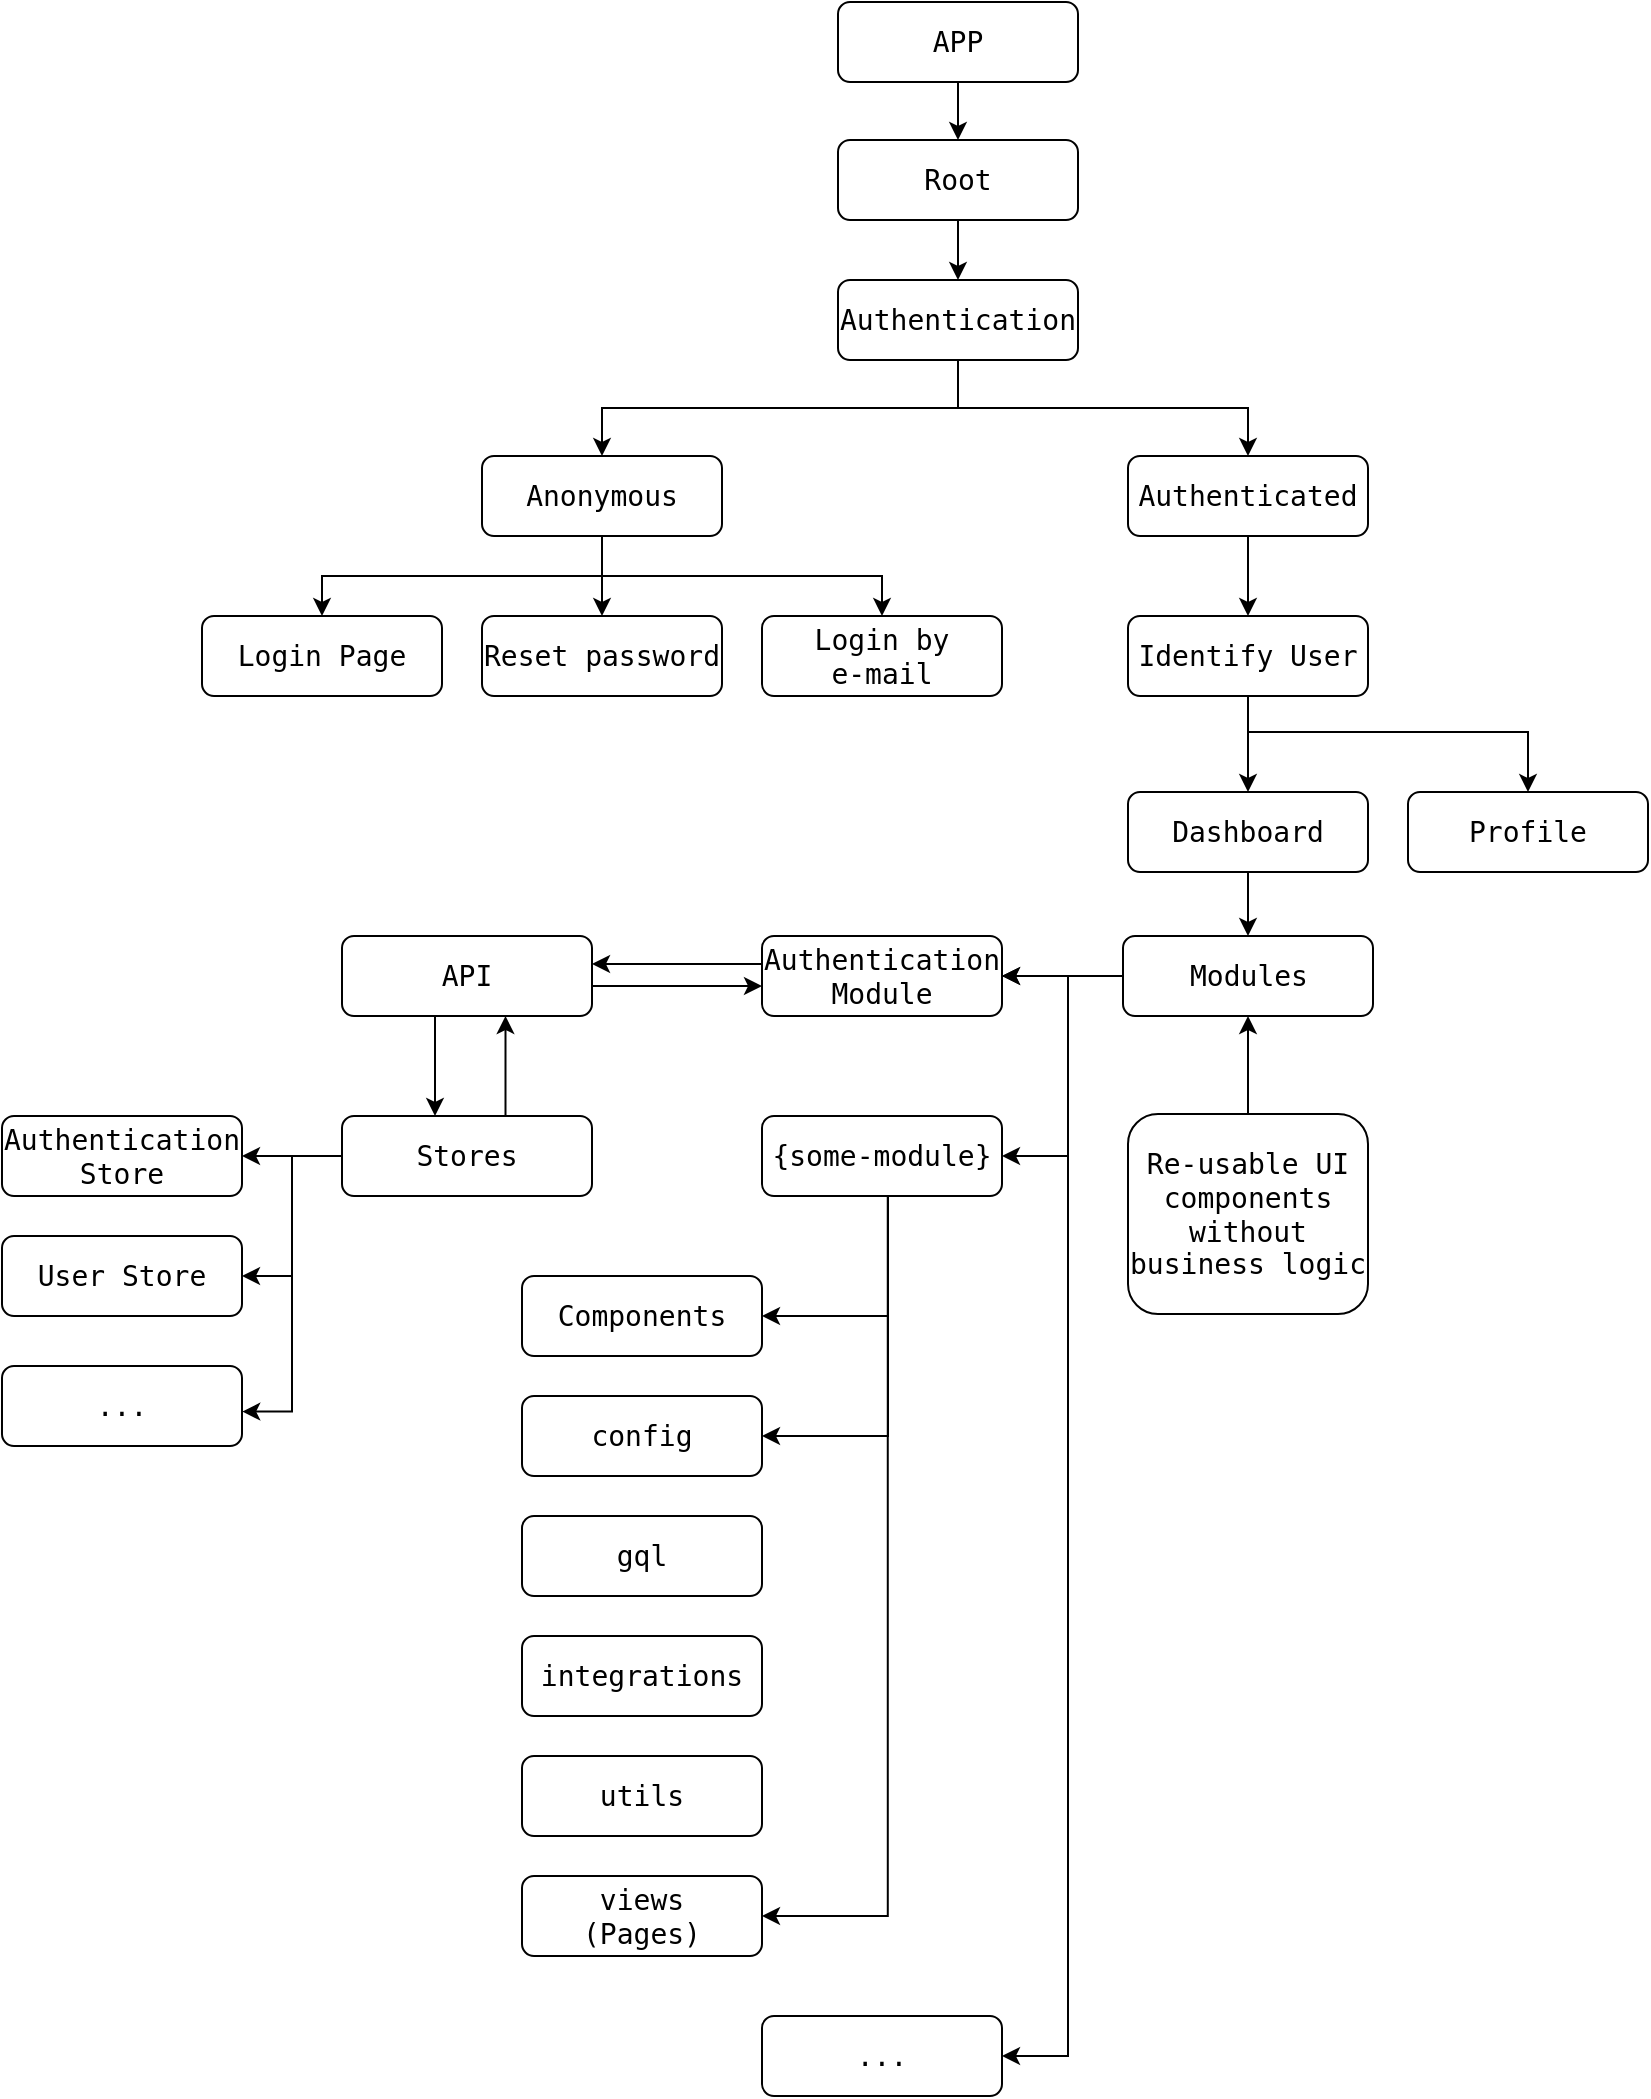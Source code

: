 <mxfile version="22.0.8" type="github">
  <diagram name="Page-1" id="8faaFUQ-8QC-oTlVmQn0">
    <mxGraphModel dx="2887" dy="1073" grid="1" gridSize="10" guides="1" tooltips="1" connect="1" arrows="1" fold="1" page="1" pageScale="1" pageWidth="850" pageHeight="1100" math="0" shadow="0">
      <root>
        <mxCell id="0" />
        <mxCell id="1" parent="0" />
        <mxCell id="J4beB_igEW5IKAxdDDhX-3" style="edgeStyle=orthogonalEdgeStyle;rounded=0;orthogonalLoop=1;jettySize=auto;html=1;exitX=0.5;exitY=1;exitDx=0;exitDy=0;entryX=0.5;entryY=0;entryDx=0;entryDy=0;" parent="1" source="J4beB_igEW5IKAxdDDhX-1" target="J4beB_igEW5IKAxdDDhX-2" edge="1">
          <mxGeometry relative="1" as="geometry" />
        </mxCell>
        <mxCell id="J4beB_igEW5IKAxdDDhX-1" value="&lt;font style=&quot;font-size: 14px;&quot; face=&quot;monospace&quot;&gt;APP&lt;/font&gt;" style="rounded=1;whiteSpace=wrap;html=1;" parent="1" vertex="1">
          <mxGeometry x="365" y="41" width="120" height="40" as="geometry" />
        </mxCell>
        <mxCell id="J4beB_igEW5IKAxdDDhX-8" value="" style="edgeStyle=orthogonalEdgeStyle;rounded=0;orthogonalLoop=1;jettySize=auto;html=1;" parent="1" source="J4beB_igEW5IKAxdDDhX-2" target="J4beB_igEW5IKAxdDDhX-7" edge="1">
          <mxGeometry relative="1" as="geometry" />
        </mxCell>
        <mxCell id="J4beB_igEW5IKAxdDDhX-2" value="&lt;font style=&quot;font-size: 14px;&quot; face=&quot;monospace&quot;&gt;Root&lt;/font&gt;" style="rounded=1;whiteSpace=wrap;html=1;" parent="1" vertex="1">
          <mxGeometry x="365" y="110" width="120" height="40" as="geometry" />
        </mxCell>
        <mxCell id="rSWFoihY8Tw9ghbF8Qy2-16" style="edgeStyle=orthogonalEdgeStyle;rounded=0;orthogonalLoop=1;jettySize=auto;html=1;exitX=0.75;exitY=0;exitDx=0;exitDy=0;entryX=0.75;entryY=1;entryDx=0;entryDy=0;" edge="1" parent="1">
          <mxGeometry relative="1" as="geometry">
            <mxPoint x="198.75" y="598" as="sourcePoint" />
            <mxPoint x="198.75" y="548" as="targetPoint" />
          </mxGeometry>
        </mxCell>
        <mxCell id="rSWFoihY8Tw9ghbF8Qy2-17" value="" style="edgeStyle=orthogonalEdgeStyle;rounded=0;orthogonalLoop=1;jettySize=auto;html=1;" edge="1" parent="1" source="J4beB_igEW5IKAxdDDhX-4" target="J4beB_igEW5IKAxdDDhX-33">
          <mxGeometry relative="1" as="geometry" />
        </mxCell>
        <mxCell id="rSWFoihY8Tw9ghbF8Qy2-18" style="edgeStyle=orthogonalEdgeStyle;rounded=0;orthogonalLoop=1;jettySize=auto;html=1;exitX=0;exitY=0.75;exitDx=0;exitDy=0;entryX=1;entryY=0.5;entryDx=0;entryDy=0;" edge="1" parent="1" source="J4beB_igEW5IKAxdDDhX-4" target="J4beB_igEW5IKAxdDDhX-34">
          <mxGeometry relative="1" as="geometry">
            <Array as="points">
              <mxPoint x="117" y="618" />
              <mxPoint x="92" y="618" />
              <mxPoint x="92" y="678" />
            </Array>
          </mxGeometry>
        </mxCell>
        <mxCell id="J4beB_igEW5IKAxdDDhX-4" value="&lt;font style=&quot;font-size: 14px;&quot; face=&quot;monospace&quot;&gt;Stores&lt;/font&gt;" style="rounded=1;whiteSpace=wrap;html=1;" parent="1" vertex="1">
          <mxGeometry x="117" y="598" width="125" height="40" as="geometry" />
        </mxCell>
        <mxCell id="J4beB_igEW5IKAxdDDhX-23" style="edgeStyle=orthogonalEdgeStyle;rounded=0;orthogonalLoop=1;jettySize=auto;html=1;exitX=0.5;exitY=1;exitDx=0;exitDy=0;entryX=0.5;entryY=0;entryDx=0;entryDy=0;" parent="1" source="J4beB_igEW5IKAxdDDhX-7" target="J4beB_igEW5IKAxdDDhX-9" edge="1">
          <mxGeometry relative="1" as="geometry" />
        </mxCell>
        <mxCell id="rSWFoihY8Tw9ghbF8Qy2-40" style="edgeStyle=orthogonalEdgeStyle;rounded=0;orthogonalLoop=1;jettySize=auto;html=1;exitX=0.5;exitY=1;exitDx=0;exitDy=0;entryX=0.5;entryY=0;entryDx=0;entryDy=0;" edge="1" parent="1" source="J4beB_igEW5IKAxdDDhX-7" target="J4beB_igEW5IKAxdDDhX-10">
          <mxGeometry relative="1" as="geometry" />
        </mxCell>
        <mxCell id="J4beB_igEW5IKAxdDDhX-7" value="&lt;font style=&quot;font-size: 14px;&quot; face=&quot;monospace&quot;&gt;Authentication&lt;/font&gt;" style="rounded=1;whiteSpace=wrap;html=1;" parent="1" vertex="1">
          <mxGeometry x="365" y="180" width="120" height="40" as="geometry" />
        </mxCell>
        <mxCell id="J4beB_igEW5IKAxdDDhX-20" style="edgeStyle=orthogonalEdgeStyle;rounded=0;orthogonalLoop=1;jettySize=auto;html=1;exitX=0.5;exitY=1;exitDx=0;exitDy=0;entryX=0.5;entryY=0;entryDx=0;entryDy=0;" parent="1" source="J4beB_igEW5IKAxdDDhX-9" target="J4beB_igEW5IKAxdDDhX-18" edge="1">
          <mxGeometry relative="1" as="geometry" />
        </mxCell>
        <mxCell id="J4beB_igEW5IKAxdDDhX-21" style="edgeStyle=orthogonalEdgeStyle;rounded=0;orthogonalLoop=1;jettySize=auto;html=1;exitX=0.25;exitY=1;exitDx=0;exitDy=0;entryX=0.5;entryY=0;entryDx=0;entryDy=0;" parent="1" source="J4beB_igEW5IKAxdDDhX-9" target="J4beB_igEW5IKAxdDDhX-17" edge="1">
          <mxGeometry relative="1" as="geometry">
            <Array as="points">
              <mxPoint x="247" y="308" />
              <mxPoint x="247" y="328" />
              <mxPoint x="107" y="328" />
            </Array>
          </mxGeometry>
        </mxCell>
        <mxCell id="J4beB_igEW5IKAxdDDhX-22" style="edgeStyle=orthogonalEdgeStyle;rounded=0;orthogonalLoop=1;jettySize=auto;html=1;exitX=0.75;exitY=1;exitDx=0;exitDy=0;entryX=0.5;entryY=0;entryDx=0;entryDy=0;" parent="1" source="J4beB_igEW5IKAxdDDhX-9" target="J4beB_igEW5IKAxdDDhX-19" edge="1">
          <mxGeometry relative="1" as="geometry">
            <Array as="points">
              <mxPoint x="247" y="308" />
              <mxPoint x="247" y="328" />
              <mxPoint x="387" y="328" />
            </Array>
          </mxGeometry>
        </mxCell>
        <mxCell id="J4beB_igEW5IKAxdDDhX-9" value="&lt;font style=&quot;font-size: 14px;&quot; face=&quot;monospace&quot;&gt;Anonymous&lt;/font&gt;" style="rounded=1;whiteSpace=wrap;html=1;" parent="1" vertex="1">
          <mxGeometry x="187" y="268" width="120" height="40" as="geometry" />
        </mxCell>
        <mxCell id="J4beB_igEW5IKAxdDDhX-29" value="" style="edgeStyle=orthogonalEdgeStyle;rounded=0;orthogonalLoop=1;jettySize=auto;html=1;" parent="1" source="J4beB_igEW5IKAxdDDhX-10" target="J4beB_igEW5IKAxdDDhX-27" edge="1">
          <mxGeometry relative="1" as="geometry" />
        </mxCell>
        <mxCell id="J4beB_igEW5IKAxdDDhX-10" value="&lt;font style=&quot;font-size: 14px;&quot; face=&quot;monospace&quot;&gt;Authenticated&lt;/font&gt;" style="rounded=1;whiteSpace=wrap;html=1;" parent="1" vertex="1">
          <mxGeometry x="510" y="268" width="120" height="40" as="geometry" />
        </mxCell>
        <mxCell id="J4beB_igEW5IKAxdDDhX-17" value="&lt;font style=&quot;font-size: 14px;&quot; face=&quot;monospace&quot;&gt;Login Page&lt;/font&gt;" style="rounded=1;whiteSpace=wrap;html=1;" parent="1" vertex="1">
          <mxGeometry x="47" y="348" width="120" height="40" as="geometry" />
        </mxCell>
        <mxCell id="J4beB_igEW5IKAxdDDhX-18" value="&lt;font style=&quot;font-size: 14px;&quot; face=&quot;monospace&quot;&gt;Reset password&lt;/font&gt;" style="rounded=1;whiteSpace=wrap;html=1;" parent="1" vertex="1">
          <mxGeometry x="187" y="348" width="120" height="40" as="geometry" />
        </mxCell>
        <mxCell id="J4beB_igEW5IKAxdDDhX-19" value="&lt;font style=&quot;font-size: 14px;&quot; face=&quot;monospace&quot;&gt;Login by&lt;br&gt;e-mail&lt;/font&gt;" style="rounded=1;whiteSpace=wrap;html=1;" parent="1" vertex="1">
          <mxGeometry x="327" y="348" width="120" height="40" as="geometry" />
        </mxCell>
        <mxCell id="J4beB_igEW5IKAxdDDhX-30" value="" style="edgeStyle=orthogonalEdgeStyle;rounded=0;orthogonalLoop=1;jettySize=auto;html=1;" parent="1" source="J4beB_igEW5IKAxdDDhX-27" target="J4beB_igEW5IKAxdDDhX-28" edge="1">
          <mxGeometry relative="1" as="geometry" />
        </mxCell>
        <mxCell id="J4beB_igEW5IKAxdDDhX-32" style="edgeStyle=orthogonalEdgeStyle;rounded=0;orthogonalLoop=1;jettySize=auto;html=1;entryX=0.5;entryY=0;entryDx=0;entryDy=0;" parent="1" source="J4beB_igEW5IKAxdDDhX-27" target="J4beB_igEW5IKAxdDDhX-31" edge="1">
          <mxGeometry relative="1" as="geometry">
            <Array as="points">
              <mxPoint x="570" y="406" />
              <mxPoint x="710" y="406" />
            </Array>
          </mxGeometry>
        </mxCell>
        <mxCell id="J4beB_igEW5IKAxdDDhX-27" value="&lt;font style=&quot;font-size: 14px;&quot; face=&quot;monospace&quot;&gt;Identify User&lt;/font&gt;" style="rounded=1;whiteSpace=wrap;html=1;" parent="1" vertex="1">
          <mxGeometry x="510" y="348" width="120" height="40" as="geometry" />
        </mxCell>
        <mxCell id="rSWFoihY8Tw9ghbF8Qy2-20" value="" style="edgeStyle=orthogonalEdgeStyle;rounded=0;orthogonalLoop=1;jettySize=auto;html=1;" edge="1" parent="1" source="J4beB_igEW5IKAxdDDhX-28" target="J4beB_igEW5IKAxdDDhX-39">
          <mxGeometry relative="1" as="geometry" />
        </mxCell>
        <mxCell id="J4beB_igEW5IKAxdDDhX-28" value="&lt;font style=&quot;font-size: 14px;&quot; face=&quot;monospace&quot;&gt;Dashboard&lt;/font&gt;" style="rounded=1;whiteSpace=wrap;html=1;" parent="1" vertex="1">
          <mxGeometry x="510" y="436" width="120" height="40" as="geometry" />
        </mxCell>
        <mxCell id="J4beB_igEW5IKAxdDDhX-31" value="&lt;font style=&quot;font-size: 14px;&quot; face=&quot;monospace&quot;&gt;Profile&lt;/font&gt;" style="rounded=1;whiteSpace=wrap;html=1;" parent="1" vertex="1">
          <mxGeometry x="650" y="436" width="120" height="40" as="geometry" />
        </mxCell>
        <mxCell id="J4beB_igEW5IKAxdDDhX-33" value="&lt;font style=&quot;&quot; face=&quot;monospace&quot;&gt;&lt;span style=&quot;font-size: 14px;&quot;&gt;Authentication&lt;br&gt;&lt;/span&gt;&lt;/font&gt;&lt;font style=&quot;font-size: 14px;&quot; face=&quot;monospace&quot;&gt;Store&lt;/font&gt;" style="rounded=1;whiteSpace=wrap;html=1;" parent="1" vertex="1">
          <mxGeometry x="-53" y="598" width="120" height="40" as="geometry" />
        </mxCell>
        <mxCell id="J4beB_igEW5IKAxdDDhX-34" value="&lt;font style=&quot;font-size: 14px;&quot; face=&quot;monospace&quot;&gt;User Store&lt;/font&gt;" style="rounded=1;whiteSpace=wrap;html=1;" parent="1" vertex="1">
          <mxGeometry x="-53" y="658" width="120" height="40" as="geometry" />
        </mxCell>
        <mxCell id="rSWFoihY8Tw9ghbF8Qy2-3" value="" style="edgeStyle=orthogonalEdgeStyle;rounded=0;orthogonalLoop=1;jettySize=auto;html=1;" edge="1" parent="1" source="J4beB_igEW5IKAxdDDhX-39" target="J4beB_igEW5IKAxdDDhX-41">
          <mxGeometry relative="1" as="geometry" />
        </mxCell>
        <mxCell id="rSWFoihY8Tw9ghbF8Qy2-4" style="edgeStyle=orthogonalEdgeStyle;rounded=0;orthogonalLoop=1;jettySize=auto;html=1;" edge="1" parent="1" source="J4beB_igEW5IKAxdDDhX-41" target="J4beB_igEW5IKAxdDDhX-45">
          <mxGeometry relative="1" as="geometry">
            <Array as="points">
              <mxPoint x="480" y="528" />
              <mxPoint x="480" y="618" />
            </Array>
          </mxGeometry>
        </mxCell>
        <mxCell id="rSWFoihY8Tw9ghbF8Qy2-39" style="edgeStyle=orthogonalEdgeStyle;rounded=0;orthogonalLoop=1;jettySize=auto;html=1;exitX=0;exitY=0.5;exitDx=0;exitDy=0;entryX=1;entryY=0.5;entryDx=0;entryDy=0;" edge="1" parent="1" source="J4beB_igEW5IKAxdDDhX-39" target="rSWFoihY8Tw9ghbF8Qy2-38">
          <mxGeometry relative="1" as="geometry">
            <Array as="points">
              <mxPoint x="480" y="528" />
              <mxPoint x="480" y="1068" />
            </Array>
          </mxGeometry>
        </mxCell>
        <mxCell id="J4beB_igEW5IKAxdDDhX-39" value="&lt;font style=&quot;font-size: 14px;&quot; face=&quot;monospace&quot;&gt;Modules&lt;/font&gt;" style="rounded=1;whiteSpace=wrap;html=1;" parent="1" vertex="1">
          <mxGeometry x="507.5" y="508" width="125" height="40" as="geometry" />
        </mxCell>
        <mxCell id="rSWFoihY8Tw9ghbF8Qy2-9" style="edgeStyle=orthogonalEdgeStyle;rounded=0;orthogonalLoop=1;jettySize=auto;html=1;entryX=0.5;entryY=1;entryDx=0;entryDy=0;" edge="1" parent="1" source="J4beB_igEW5IKAxdDDhX-43" target="J4beB_igEW5IKAxdDDhX-39">
          <mxGeometry relative="1" as="geometry">
            <mxPoint x="545" y="547" as="targetPoint" />
            <mxPoint x="545" y="707" as="sourcePoint" />
          </mxGeometry>
        </mxCell>
        <mxCell id="J4beB_igEW5IKAxdDDhX-43" value="&lt;font style=&quot;font-size: 14px;&quot; face=&quot;monospace&quot;&gt;Re-usable UI components&lt;br&gt;&lt;/font&gt;&lt;code&gt;&lt;font style=&quot;font-size: 14px;&quot;&gt;without business logic&lt;/font&gt;&lt;/code&gt;" style="rounded=1;whiteSpace=wrap;html=1;" parent="1" vertex="1">
          <mxGeometry x="510" y="597" width="120" height="100" as="geometry" />
        </mxCell>
        <mxCell id="rSWFoihY8Tw9ghbF8Qy2-32" style="edgeStyle=orthogonalEdgeStyle;rounded=0;orthogonalLoop=1;jettySize=auto;html=1;exitX=0.5;exitY=1;exitDx=0;exitDy=0;entryX=1;entryY=0.5;entryDx=0;entryDy=0;" edge="1" parent="1" source="J4beB_igEW5IKAxdDDhX-45" target="rSWFoihY8Tw9ghbF8Qy2-26">
          <mxGeometry relative="1" as="geometry">
            <Array as="points">
              <mxPoint x="390" y="638" />
              <mxPoint x="390" y="698" />
            </Array>
          </mxGeometry>
        </mxCell>
        <mxCell id="rSWFoihY8Tw9ghbF8Qy2-33" style="edgeStyle=orthogonalEdgeStyle;rounded=0;orthogonalLoop=1;jettySize=auto;html=1;exitX=0.75;exitY=1;exitDx=0;exitDy=0;entryX=1;entryY=0.5;entryDx=0;entryDy=0;" edge="1" parent="1" source="J4beB_igEW5IKAxdDDhX-45" target="rSWFoihY8Tw9ghbF8Qy2-27">
          <mxGeometry relative="1" as="geometry">
            <Array as="points">
              <mxPoint x="390" y="638" />
              <mxPoint x="390" y="758" />
            </Array>
          </mxGeometry>
        </mxCell>
        <mxCell id="rSWFoihY8Tw9ghbF8Qy2-37" style="edgeStyle=orthogonalEdgeStyle;rounded=0;orthogonalLoop=1;jettySize=auto;html=1;exitX=0.524;exitY=0.979;exitDx=0;exitDy=0;entryX=1;entryY=0.5;entryDx=0;entryDy=0;exitPerimeter=0;" edge="1" parent="1" source="J4beB_igEW5IKAxdDDhX-45" target="rSWFoihY8Tw9ghbF8Qy2-31">
          <mxGeometry relative="1" as="geometry">
            <Array as="points">
              <mxPoint x="390" y="998" />
            </Array>
          </mxGeometry>
        </mxCell>
        <mxCell id="J4beB_igEW5IKAxdDDhX-45" value="&lt;code&gt;&lt;font style=&quot;font-size: 14px;&quot;&gt;{some-module&lt;span class=&quot;o&quot;&gt;}&lt;/span&gt;&lt;/font&gt;&lt;/code&gt;" style="rounded=1;whiteSpace=wrap;html=1;" parent="1" vertex="1">
          <mxGeometry x="327" y="598" width="120" height="40" as="geometry" />
        </mxCell>
        <mxCell id="rSWFoihY8Tw9ghbF8Qy2-7" style="edgeStyle=orthogonalEdgeStyle;rounded=0;orthogonalLoop=1;jettySize=auto;html=1;exitX=1;exitY=0.75;exitDx=0;exitDy=0;entryX=0;entryY=0.75;entryDx=0;entryDy=0;" edge="1" parent="1">
          <mxGeometry relative="1" as="geometry">
            <mxPoint x="242" y="533" as="sourcePoint" />
            <mxPoint x="327" y="533" as="targetPoint" />
          </mxGeometry>
        </mxCell>
        <mxCell id="rSWFoihY8Tw9ghbF8Qy2-15" value="" style="edgeStyle=orthogonalEdgeStyle;rounded=0;orthogonalLoop=1;jettySize=auto;html=1;" edge="1" parent="1">
          <mxGeometry relative="1" as="geometry">
            <mxPoint x="163.5" y="548" as="sourcePoint" />
            <mxPoint x="163.5" y="598" as="targetPoint" />
          </mxGeometry>
        </mxCell>
        <mxCell id="rSWFoihY8Tw9ghbF8Qy2-1" value="&lt;font face=&quot;monospace&quot; style=&quot;font-size: 14px;&quot;&gt;API&lt;/font&gt;" style="rounded=1;whiteSpace=wrap;html=1;" vertex="1" parent="1">
          <mxGeometry x="117" y="508" width="125" height="40" as="geometry" />
        </mxCell>
        <mxCell id="rSWFoihY8Tw9ghbF8Qy2-5" value="" style="edgeStyle=orthogonalEdgeStyle;rounded=0;orthogonalLoop=1;jettySize=auto;html=1;" edge="1" parent="1" source="J4beB_igEW5IKAxdDDhX-39" target="J4beB_igEW5IKAxdDDhX-41">
          <mxGeometry relative="1" as="geometry">
            <mxPoint x="480" y="528" as="sourcePoint" />
            <mxPoint x="360" y="588" as="targetPoint" />
          </mxGeometry>
        </mxCell>
        <mxCell id="rSWFoihY8Tw9ghbF8Qy2-6" value="" style="edgeStyle=orthogonalEdgeStyle;rounded=0;orthogonalLoop=1;jettySize=auto;html=1;" edge="1" parent="1">
          <mxGeometry relative="1" as="geometry">
            <mxPoint x="327" y="522" as="sourcePoint" />
            <mxPoint x="242" y="522" as="targetPoint" />
          </mxGeometry>
        </mxCell>
        <mxCell id="J4beB_igEW5IKAxdDDhX-41" value="&lt;font face=&quot;monospace&quot;&gt;&lt;font style=&quot;font-size: 14px;&quot;&gt;Authentication&lt;br&gt;Module&lt;/font&gt;&lt;br&gt;&lt;/font&gt;" style="rounded=1;whiteSpace=wrap;html=1;" parent="1" vertex="1">
          <mxGeometry x="327" y="508" width="120" height="40" as="geometry" />
        </mxCell>
        <mxCell id="rSWFoihY8Tw9ghbF8Qy2-21" value="&lt;font style=&quot;font-size: 14px;&quot; face=&quot;monospace&quot;&gt;...&lt;/font&gt;" style="rounded=1;whiteSpace=wrap;html=1;" vertex="1" parent="1">
          <mxGeometry x="-53" y="723" width="120" height="40" as="geometry" />
        </mxCell>
        <mxCell id="rSWFoihY8Tw9ghbF8Qy2-25" style="edgeStyle=orthogonalEdgeStyle;rounded=0;orthogonalLoop=1;jettySize=auto;html=1;exitX=0;exitY=0.75;exitDx=0;exitDy=0;entryX=1.001;entryY=0.57;entryDx=0;entryDy=0;entryPerimeter=0;" edge="1" parent="1" source="J4beB_igEW5IKAxdDDhX-4" target="rSWFoihY8Tw9ghbF8Qy2-21">
          <mxGeometry relative="1" as="geometry">
            <Array as="points">
              <mxPoint x="117" y="618" />
              <mxPoint x="92" y="618" />
              <mxPoint x="92" y="746" />
            </Array>
          </mxGeometry>
        </mxCell>
        <mxCell id="rSWFoihY8Tw9ghbF8Qy2-26" value="&lt;code&gt;&lt;font style=&quot;&quot;&gt;&lt;span style=&quot;font-size: 14px;&quot;&gt;Components&lt;/span&gt;&lt;br&gt;&lt;/font&gt;&lt;/code&gt;" style="rounded=1;whiteSpace=wrap;html=1;" vertex="1" parent="1">
          <mxGeometry x="207" y="678" width="120" height="40" as="geometry" />
        </mxCell>
        <mxCell id="rSWFoihY8Tw9ghbF8Qy2-27" value="&lt;code&gt;&lt;font style=&quot;&quot;&gt;&lt;span style=&quot;font-size: 14px;&quot;&gt;config&lt;/span&gt;&lt;br&gt;&lt;/font&gt;&lt;/code&gt;" style="rounded=1;whiteSpace=wrap;html=1;" vertex="1" parent="1">
          <mxGeometry x="207" y="738" width="120" height="40" as="geometry" />
        </mxCell>
        <mxCell id="rSWFoihY8Tw9ghbF8Qy2-28" value="&lt;code&gt;&lt;font style=&quot;&quot;&gt;&lt;span style=&quot;font-size: 14px;&quot;&gt;gql&lt;/span&gt;&lt;br&gt;&lt;/font&gt;&lt;/code&gt;" style="rounded=1;whiteSpace=wrap;html=1;" vertex="1" parent="1">
          <mxGeometry x="207" y="798" width="120" height="40" as="geometry" />
        </mxCell>
        <mxCell id="rSWFoihY8Tw9ghbF8Qy2-29" value="&lt;code&gt;&lt;font style=&quot;&quot;&gt;&lt;code&gt;&lt;font style=&quot;font-size: 14px;&quot;&gt;integrations&lt;/font&gt;&lt;/code&gt;&lt;br&gt;&lt;/font&gt;&lt;/code&gt;" style="rounded=1;whiteSpace=wrap;html=1;" vertex="1" parent="1">
          <mxGeometry x="207" y="858" width="120" height="40" as="geometry" />
        </mxCell>
        <mxCell id="rSWFoihY8Tw9ghbF8Qy2-30" value="&lt;code&gt;&lt;font style=&quot;&quot;&gt;&lt;code&gt;&lt;font style=&quot;font-size: 14px;&quot;&gt;utils&lt;/font&gt;&lt;/code&gt;&lt;br&gt;&lt;/font&gt;&lt;/code&gt;" style="rounded=1;whiteSpace=wrap;html=1;" vertex="1" parent="1">
          <mxGeometry x="207" y="918" width="120" height="40" as="geometry" />
        </mxCell>
        <mxCell id="rSWFoihY8Tw9ghbF8Qy2-31" value="&lt;code&gt;&lt;font style=&quot;&quot;&gt;&lt;font style=&quot;font-size: 14px;&quot;&gt;&lt;code&gt;&lt;font style=&quot;&quot;&gt;views&lt;br&gt;&lt;/font&gt;&lt;/code&gt;(Pages)&lt;/font&gt;&lt;br&gt;&lt;/font&gt;&lt;/code&gt;" style="rounded=1;whiteSpace=wrap;html=1;" vertex="1" parent="1">
          <mxGeometry x="207" y="978" width="120" height="40" as="geometry" />
        </mxCell>
        <mxCell id="rSWFoihY8Tw9ghbF8Qy2-38" value="&lt;font face=&quot;monospace&quot;&gt;&lt;span style=&quot;font-size: 14px;&quot;&gt;...&lt;/span&gt;&lt;/font&gt;" style="rounded=1;whiteSpace=wrap;html=1;" vertex="1" parent="1">
          <mxGeometry x="327" y="1048" width="120" height="40" as="geometry" />
        </mxCell>
      </root>
    </mxGraphModel>
  </diagram>
</mxfile>
